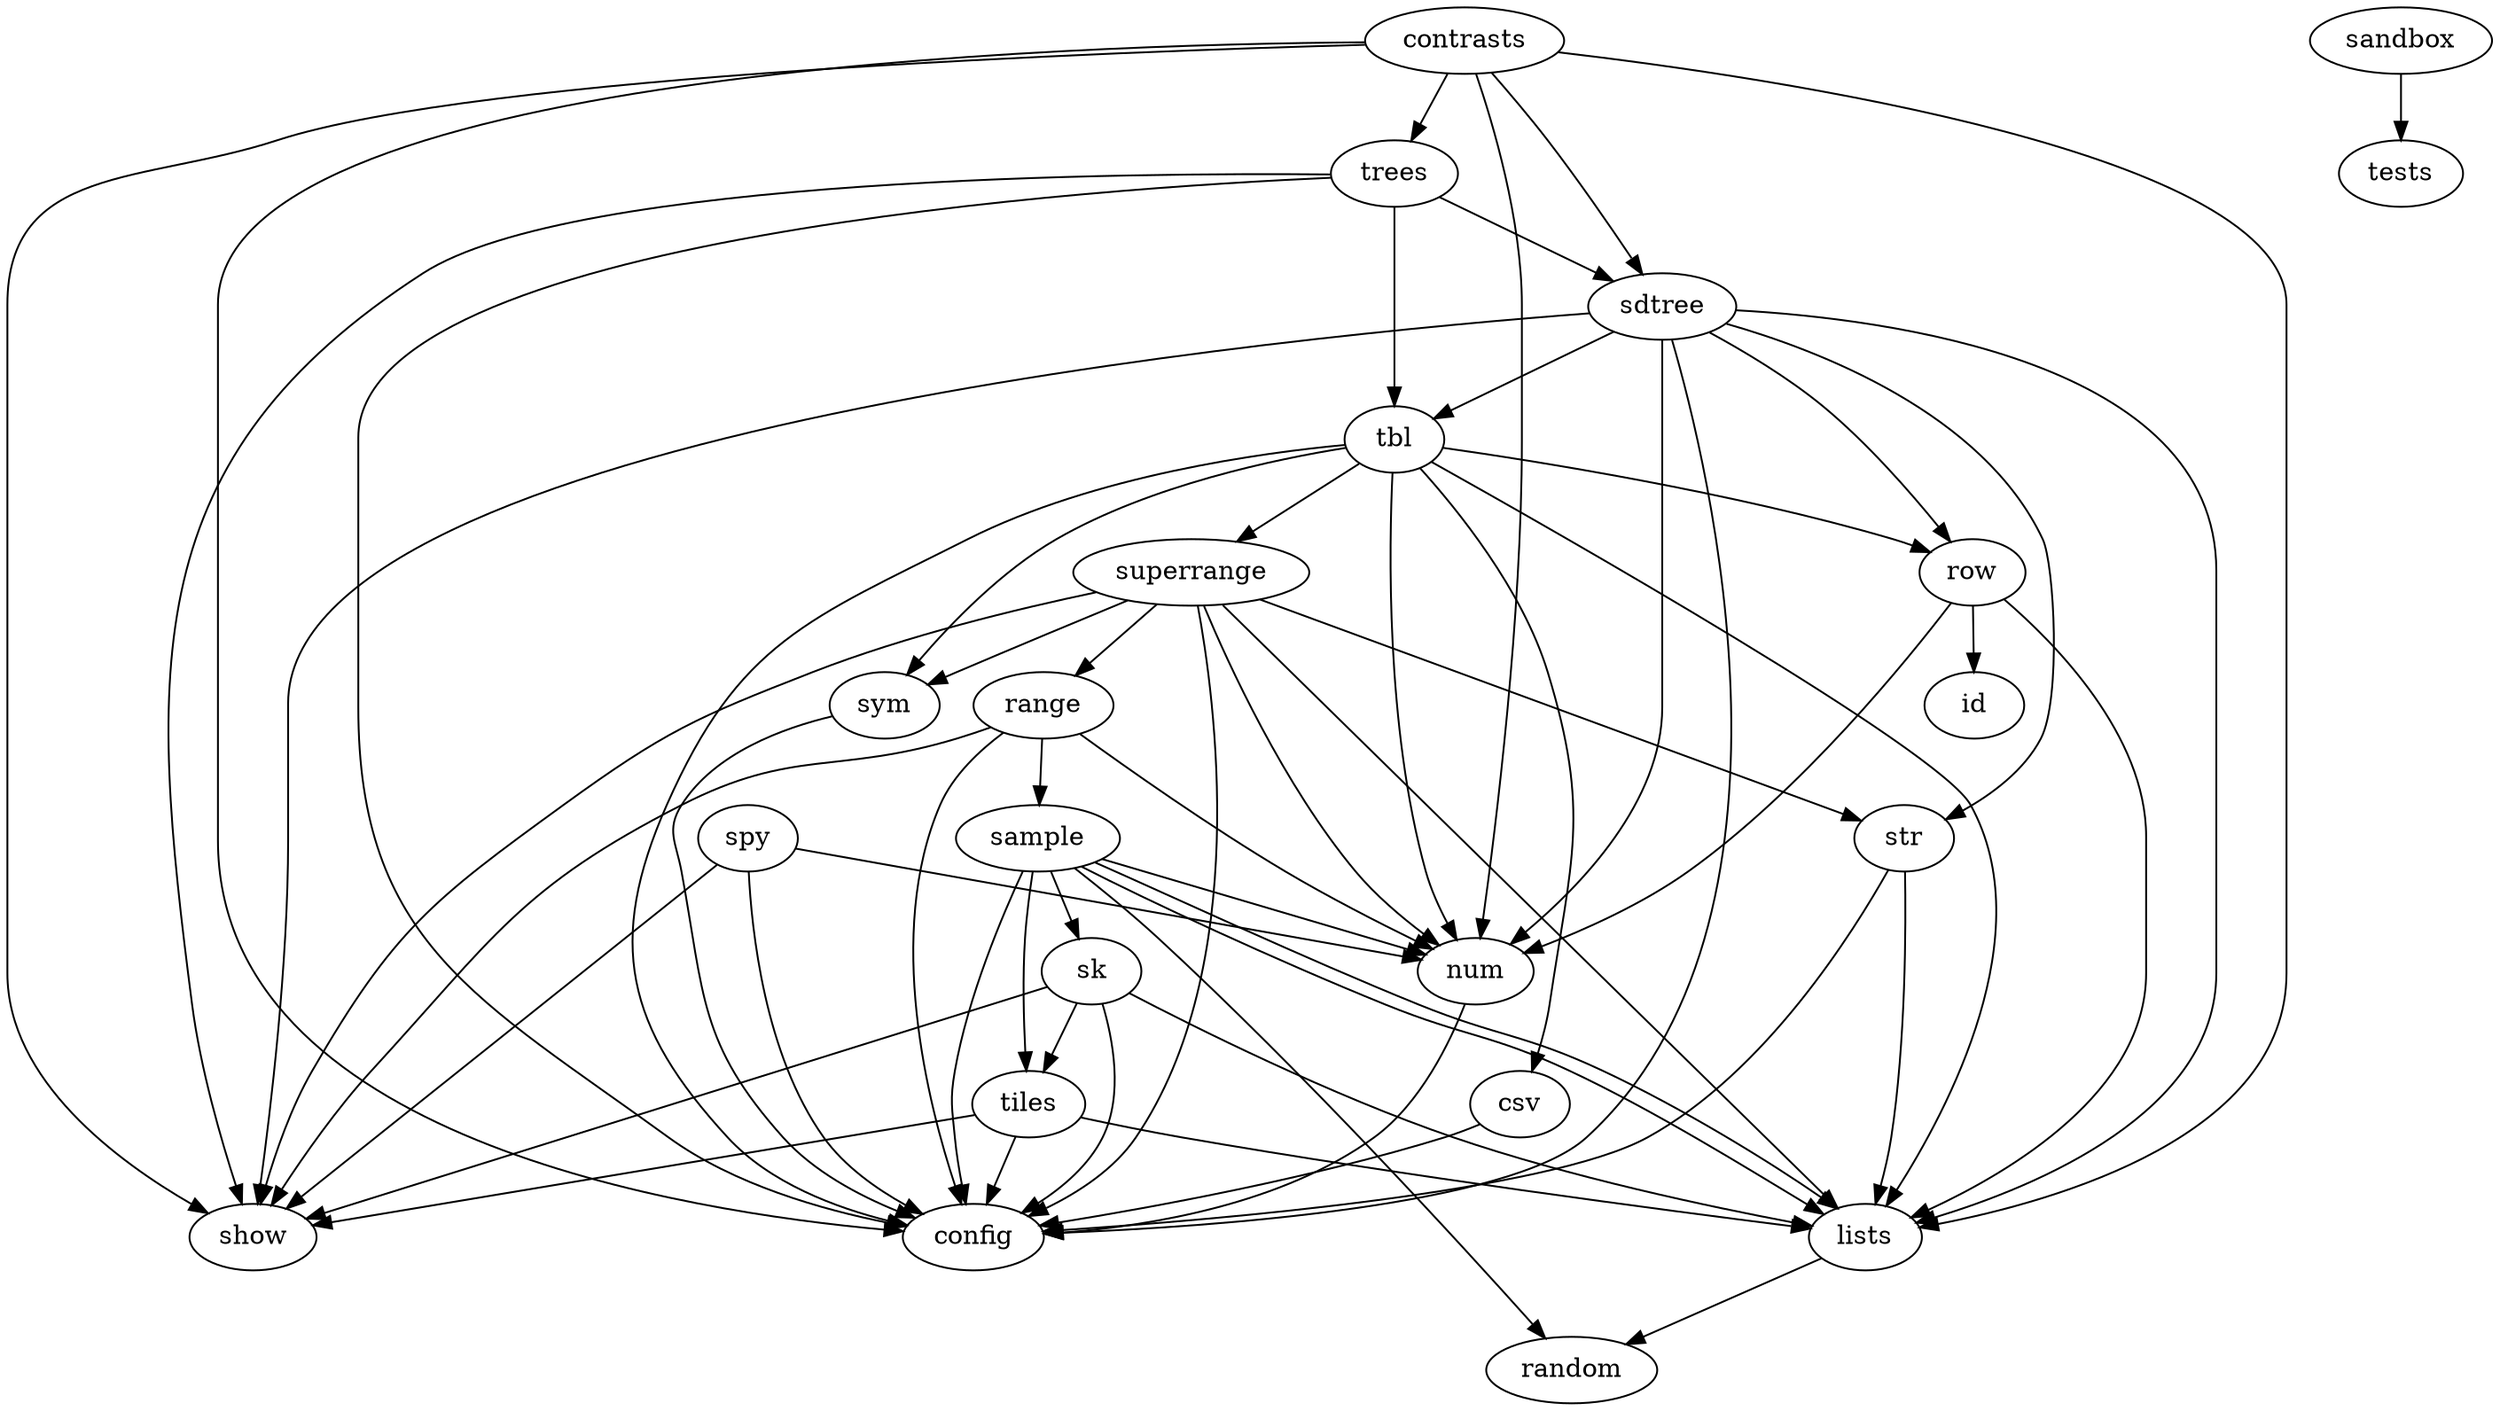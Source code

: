digraph G {
	contrasts -> show;
	contrasts -> config;
	contrasts -> sdtree;
	contrasts -> trees;
	contrasts -> lists;
	contrasts -> num;
	csv -> config;
	lists -> random;
	num -> config;
	range -> show;
	range -> config;
	range -> num;
	range -> sample;
	row -> id;
	row -> lists;
	row -> num;
	sample -> config;
	sample -> random;
	sample -> lists;
	sample -> num;
	sample -> tiles;
	sample -> lists;
	sample -> sk;
	sandbox -> tests;
	sdtree -> show;
	sdtree -> config;
	sdtree -> num;
	sdtree -> lists;
	sdtree -> row;
	sdtree -> tbl;
	sdtree -> str;
	sk -> show;
	sk -> config;
	sk -> tiles;
	sk -> lists;
	spy -> show;
	spy -> config;
	spy -> num;
	str -> config;
	str -> lists;
	superrange -> show;
	superrange -> config;
	superrange -> num;
	superrange -> sym;
	superrange -> range;
	superrange -> lists;
	superrange -> str;
	sym -> config;
	tbl -> config;
	tbl -> num;
	tbl -> sym;
	tbl -> row;
	tbl -> csv;
	tbl -> lists;
	tbl -> superrange;
	tiles -> show;
	tiles -> config;
	tiles -> lists;
	trees -> show;
	trees -> config;
	trees -> tbl;
	trees -> sdtree;
}
